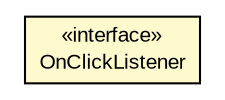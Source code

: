 #!/usr/local/bin/dot
#
# Class diagram 
# Generated by UMLGraph version R5_6-24-gf6e263 (http://www.umlgraph.org/)
#

digraph G {
	edge [fontname="arial",fontsize=10,labelfontname="arial",labelfontsize=10];
	node [fontname="arial",fontsize=10,shape=plaintext];
	nodesep=0.25;
	ranksep=0.5;
	// org.osmdroid.views.overlay.simplefastpoint.SimpleFastPointOverlay.OnClickListener
	c106643 [label=<<table title="org.osmdroid.views.overlay.simplefastpoint.SimpleFastPointOverlay.OnClickListener" border="0" cellborder="1" cellspacing="0" cellpadding="2" port="p" bgcolor="lemonChiffon" href="./SimpleFastPointOverlay.OnClickListener.html">
		<tr><td><table border="0" cellspacing="0" cellpadding="1">
<tr><td align="center" balign="center"> &#171;interface&#187; </td></tr>
<tr><td align="center" balign="center"> OnClickListener </td></tr>
		</table></td></tr>
		</table>>, URL="./SimpleFastPointOverlay.OnClickListener.html", fontname="arial", fontcolor="black", fontsize=10.0];
}

